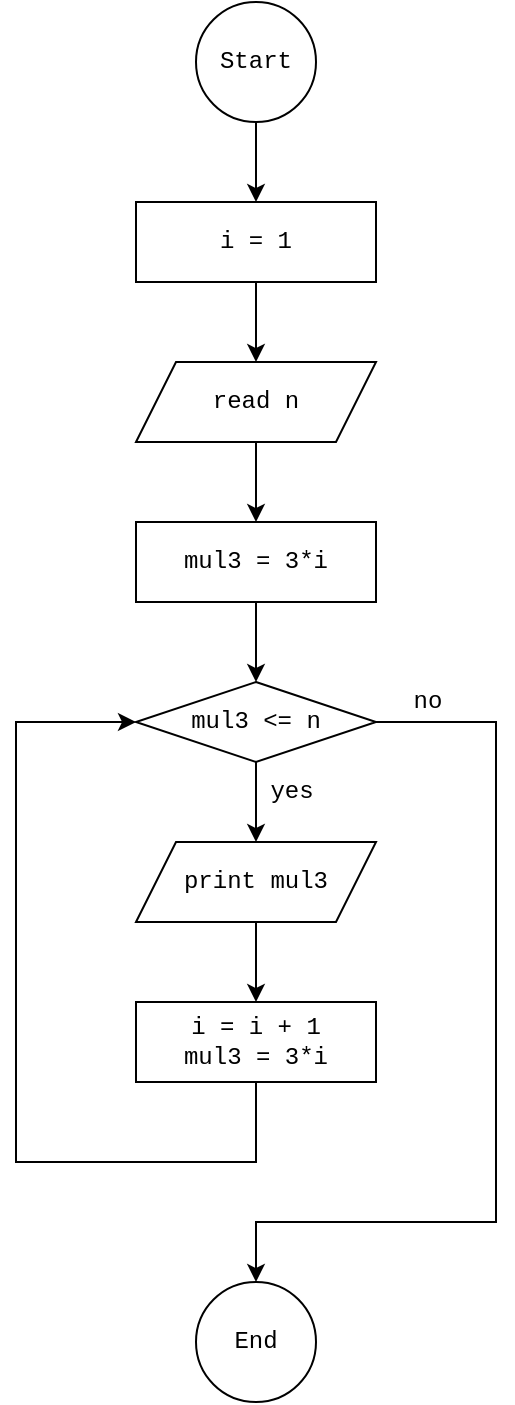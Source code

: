 <mxfile version="17.2.4" type="device"><diagram id="3iBPh0UeM5B4lw9O9ZRp" name="Página-1"><mxGraphModel dx="694" dy="442" grid="1" gridSize="10" guides="1" tooltips="1" connect="1" arrows="1" fold="1" page="1" pageScale="1" pageWidth="827" pageHeight="1169" math="0" shadow="0"><root><mxCell id="0"/><mxCell id="1" parent="0"/><mxCell id="QCJDYo9EbPZSCwsRFX2K-7" style="edgeStyle=orthogonalEdgeStyle;rounded=0;orthogonalLoop=1;jettySize=auto;html=1;exitX=0.5;exitY=1;exitDx=0;exitDy=0;entryX=0.5;entryY=0;entryDx=0;entryDy=0;fontFamily=Courier New;" parent="1" source="QCJDYo9EbPZSCwsRFX2K-1" target="QCJDYo9EbPZSCwsRFX2K-2" edge="1"><mxGeometry relative="1" as="geometry"/></mxCell><mxCell id="QCJDYo9EbPZSCwsRFX2K-1" value="Start" style="ellipse;whiteSpace=wrap;html=1;aspect=fixed;fontFamily=Courier New;" parent="1" vertex="1"><mxGeometry x="370" y="60" width="60" height="60" as="geometry"/></mxCell><mxCell id="nvZGiXqKE41O6gCBykSV-1" style="edgeStyle=orthogonalEdgeStyle;rounded=0;orthogonalLoop=1;jettySize=auto;html=1;exitX=0.5;exitY=1;exitDx=0;exitDy=0;entryX=0.5;entryY=0;entryDx=0;entryDy=0;" edge="1" parent="1" source="QCJDYo9EbPZSCwsRFX2K-2" target="QCJDYo9EbPZSCwsRFX2K-4"><mxGeometry relative="1" as="geometry"/></mxCell><mxCell id="QCJDYo9EbPZSCwsRFX2K-2" value="i = 1" style="rounded=0;whiteSpace=wrap;html=1;fontFamily=Courier New;" parent="1" vertex="1"><mxGeometry x="340" y="160" width="120" height="40" as="geometry"/></mxCell><mxCell id="nvZGiXqKE41O6gCBykSV-19" style="edgeStyle=orthogonalEdgeStyle;rounded=0;orthogonalLoop=1;jettySize=auto;html=1;exitX=0.5;exitY=1;exitDx=0;exitDy=0;entryX=0.5;entryY=0;entryDx=0;entryDy=0;endArrow=classic;endFill=1;" edge="1" parent="1" source="QCJDYo9EbPZSCwsRFX2K-4" target="nvZGiXqKE41O6gCBykSV-18"><mxGeometry relative="1" as="geometry"/></mxCell><mxCell id="QCJDYo9EbPZSCwsRFX2K-4" value="read n" style="shape=parallelogram;perimeter=parallelogramPerimeter;whiteSpace=wrap;html=1;fixedSize=1;fontFamily=Courier New;" parent="1" vertex="1"><mxGeometry x="340" y="240" width="120" height="40" as="geometry"/></mxCell><mxCell id="nvZGiXqKE41O6gCBykSV-11" style="edgeStyle=orthogonalEdgeStyle;rounded=0;orthogonalLoop=1;jettySize=auto;html=1;exitX=0.5;exitY=1;exitDx=0;exitDy=0;entryX=0.5;entryY=0;entryDx=0;entryDy=0;endArrow=classic;endFill=1;" edge="1" parent="1" source="dunzjwknVieshdpgVGPI-1" target="nvZGiXqKE41O6gCBykSV-21"><mxGeometry relative="1" as="geometry"><mxPoint x="400" y="480" as="targetPoint"/></mxGeometry></mxCell><mxCell id="nvZGiXqKE41O6gCBykSV-24" style="edgeStyle=orthogonalEdgeStyle;rounded=0;orthogonalLoop=1;jettySize=auto;html=1;exitX=1;exitY=0.5;exitDx=0;exitDy=0;entryX=0.5;entryY=0;entryDx=0;entryDy=0;endArrow=classic;endFill=1;" edge="1" parent="1" source="dunzjwknVieshdpgVGPI-1" target="dunzjwknVieshdpgVGPI-25"><mxGeometry relative="1" as="geometry"><Array as="points"><mxPoint x="520" y="420"/><mxPoint x="520" y="670"/><mxPoint x="400" y="670"/></Array></mxGeometry></mxCell><mxCell id="dunzjwknVieshdpgVGPI-1" value="mul3 &amp;lt;= n" style="rhombus;whiteSpace=wrap;html=1;fontFamily=Courier New;" parent="1" vertex="1"><mxGeometry x="340" y="400" width="120" height="40" as="geometry"/></mxCell><mxCell id="dunzjwknVieshdpgVGPI-5" value="yes" style="text;html=1;strokeColor=none;fillColor=none;align=center;verticalAlign=middle;whiteSpace=wrap;rounded=0;fontFamily=Courier New;" parent="1" vertex="1"><mxGeometry x="398" y="445" width="40" height="20" as="geometry"/></mxCell><mxCell id="dunzjwknVieshdpgVGPI-8" value="no" style="text;html=1;strokeColor=none;fillColor=none;align=center;verticalAlign=middle;whiteSpace=wrap;rounded=0;fontFamily=Courier New;" parent="1" vertex="1"><mxGeometry x="466" y="400" width="40" height="20" as="geometry"/></mxCell><mxCell id="dunzjwknVieshdpgVGPI-25" value="End" style="ellipse;whiteSpace=wrap;html=1;aspect=fixed;fontFamily=Courier New;" parent="1" vertex="1"><mxGeometry x="370" y="700" width="60" height="60" as="geometry"/></mxCell><mxCell id="nvZGiXqKE41O6gCBykSV-23" style="edgeStyle=orthogonalEdgeStyle;rounded=0;orthogonalLoop=1;jettySize=auto;html=1;exitX=0.5;exitY=1;exitDx=0;exitDy=0;entryX=0;entryY=0.5;entryDx=0;entryDy=0;endArrow=classic;endFill=1;" edge="1" parent="1" source="nvZGiXqKE41O6gCBykSV-5" target="dunzjwknVieshdpgVGPI-1"><mxGeometry relative="1" as="geometry"><Array as="points"><mxPoint x="400" y="640"/><mxPoint x="280" y="640"/><mxPoint x="280" y="420"/></Array></mxGeometry></mxCell><mxCell id="nvZGiXqKE41O6gCBykSV-5" value="i = i + 1&lt;br&gt;mul3 = 3*i" style="rounded=0;whiteSpace=wrap;html=1;fontFamily=Courier New;fontStyle=0" vertex="1" parent="1"><mxGeometry x="340" y="560" width="120" height="40" as="geometry"/></mxCell><mxCell id="nvZGiXqKE41O6gCBykSV-20" style="edgeStyle=orthogonalEdgeStyle;rounded=0;orthogonalLoop=1;jettySize=auto;html=1;exitX=0.5;exitY=1;exitDx=0;exitDy=0;entryX=0.5;entryY=0;entryDx=0;entryDy=0;endArrow=classic;endFill=1;" edge="1" parent="1" source="nvZGiXqKE41O6gCBykSV-18" target="dunzjwknVieshdpgVGPI-1"><mxGeometry relative="1" as="geometry"/></mxCell><mxCell id="nvZGiXqKE41O6gCBykSV-18" value="mul3 = 3*i" style="rounded=0;whiteSpace=wrap;html=1;fontFamily=Courier New;" vertex="1" parent="1"><mxGeometry x="340" y="320" width="120" height="40" as="geometry"/></mxCell><mxCell id="nvZGiXqKE41O6gCBykSV-22" style="edgeStyle=orthogonalEdgeStyle;rounded=0;orthogonalLoop=1;jettySize=auto;html=1;exitX=0.5;exitY=1;exitDx=0;exitDy=0;entryX=0.5;entryY=0;entryDx=0;entryDy=0;endArrow=classic;endFill=1;" edge="1" parent="1" source="nvZGiXqKE41O6gCBykSV-21" target="nvZGiXqKE41O6gCBykSV-5"><mxGeometry relative="1" as="geometry"/></mxCell><mxCell id="nvZGiXqKE41O6gCBykSV-21" value="print mul3" style="shape=parallelogram;perimeter=parallelogramPerimeter;whiteSpace=wrap;html=1;fixedSize=1;fontFamily=Courier New;" vertex="1" parent="1"><mxGeometry x="340" y="480" width="120" height="40" as="geometry"/></mxCell></root></mxGraphModel></diagram></mxfile>
